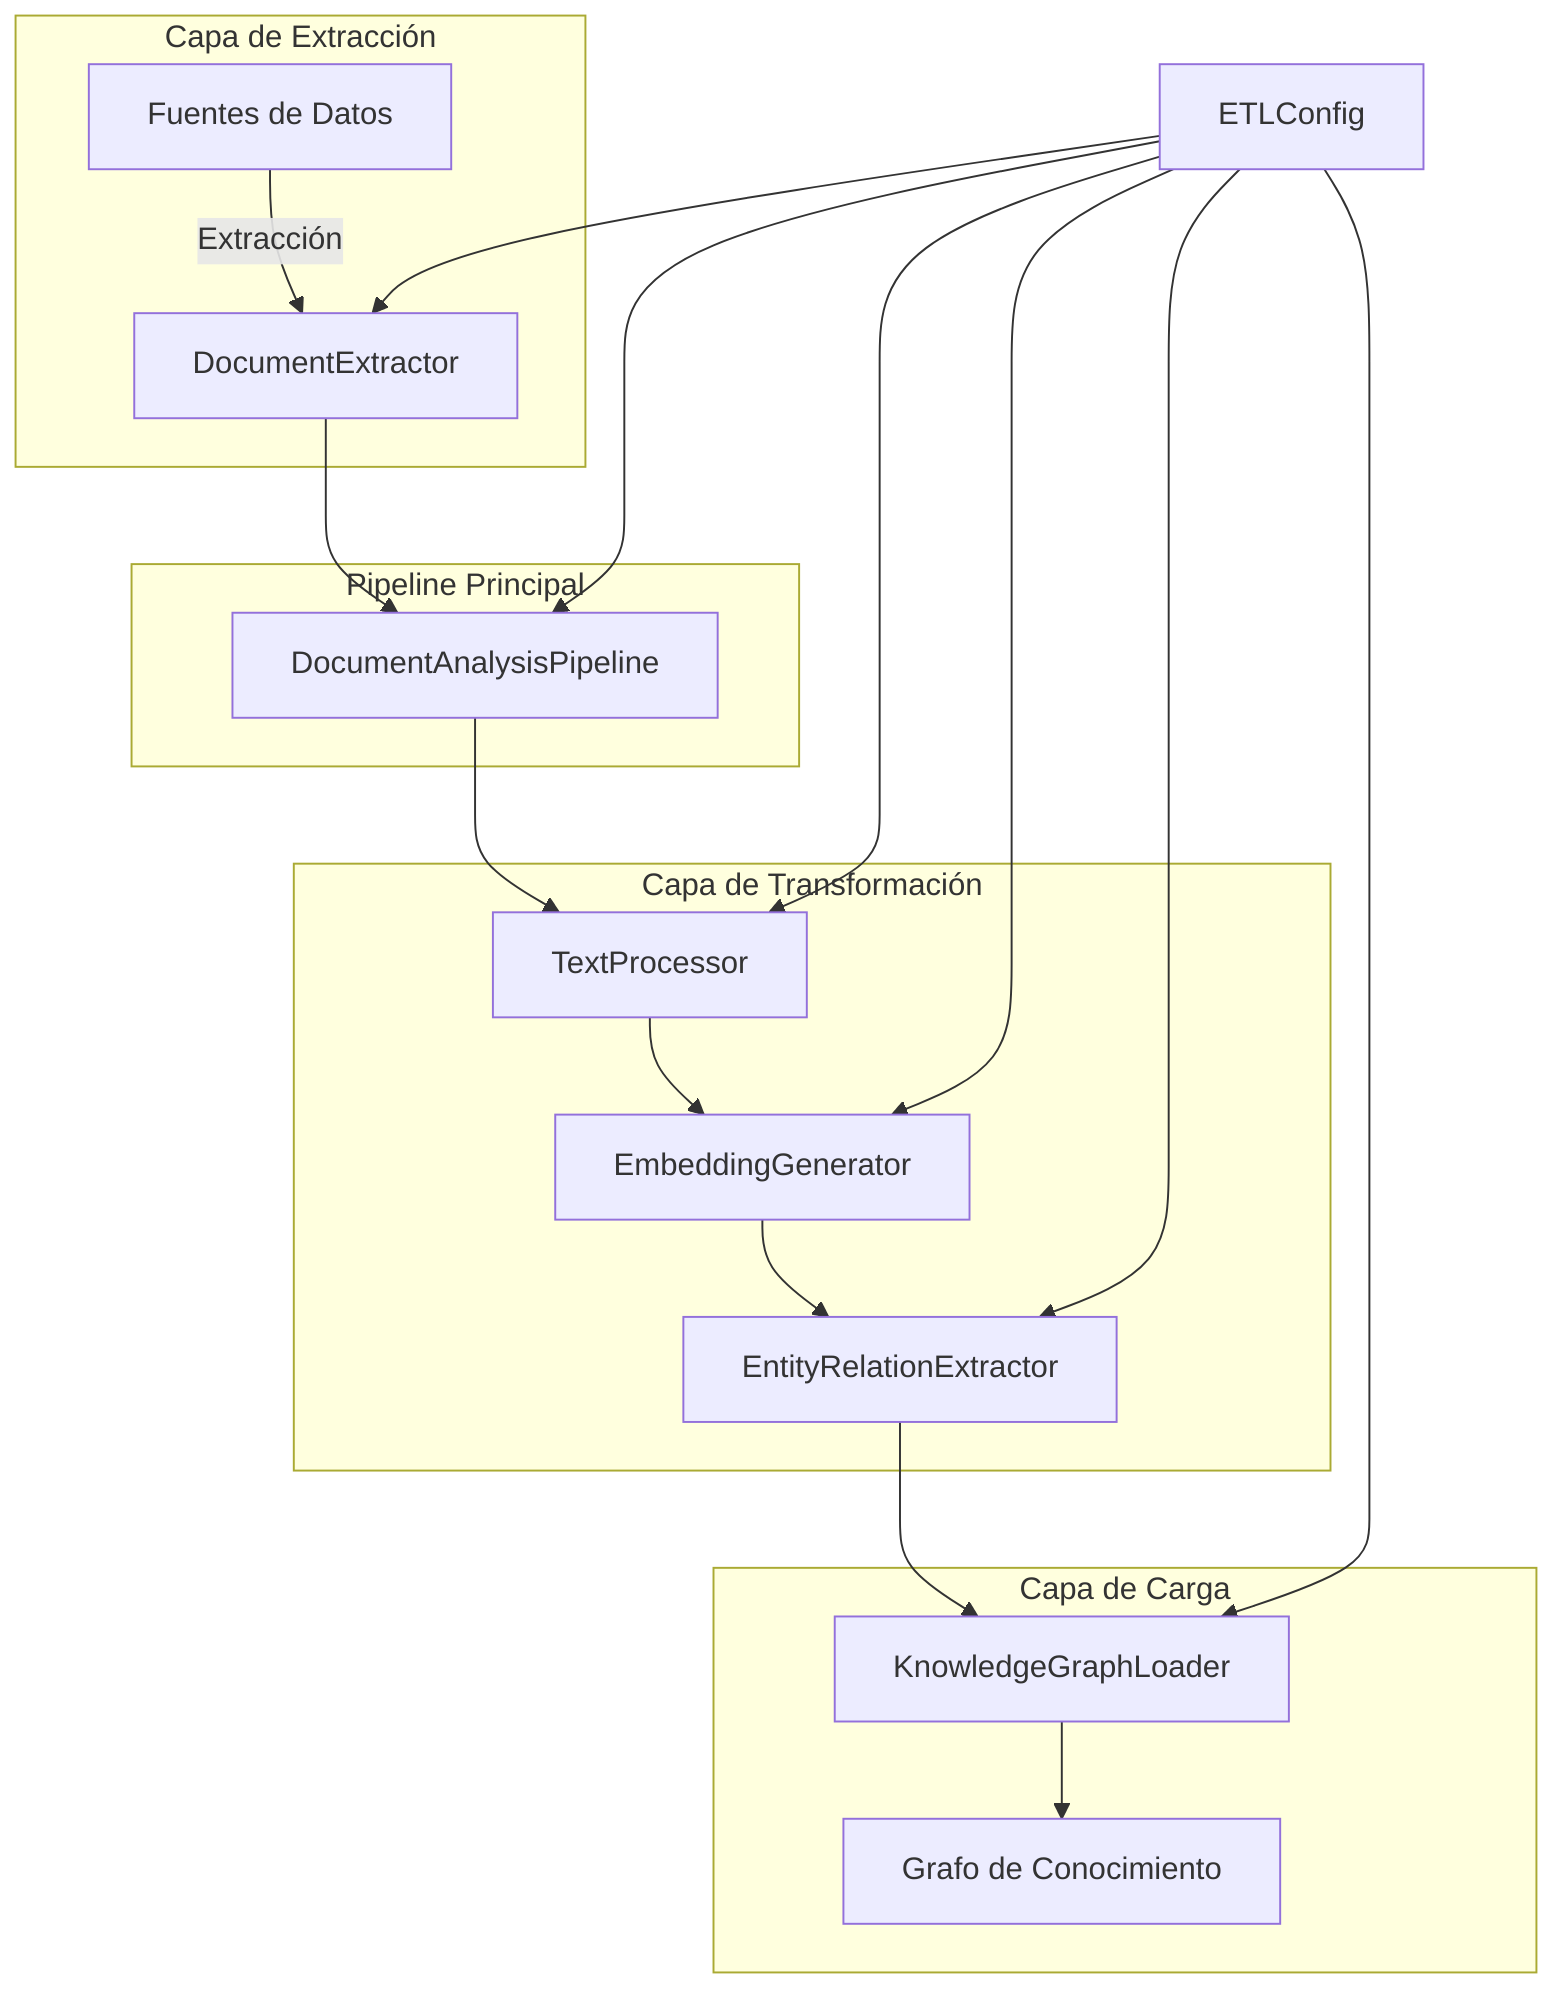 graph TD
    A[Fuentes de Datos] -->|Extracción| B[DocumentExtractor]
    B --> C[DocumentAnalysisPipeline]
    C --> D[TextProcessor]
    D --> E[EmbeddingGenerator]
    E --> F[EntityRelationExtractor]
    F --> G[KnowledgeGraphLoader]
    G --> H[Grafo de Conocimiento]

    subgraph "Capa de Extracción"
    A
    B
    end

    subgraph "Capa de Transformación"
    D
    E
    F
    end

    subgraph "Capa de Carga"
    G
    H
    end

    subgraph "Pipeline Principal"
    C
    end

    I[ETLConfig] --> C
    I --> B
    I --> D
    I --> E
    I --> F
    I --> G